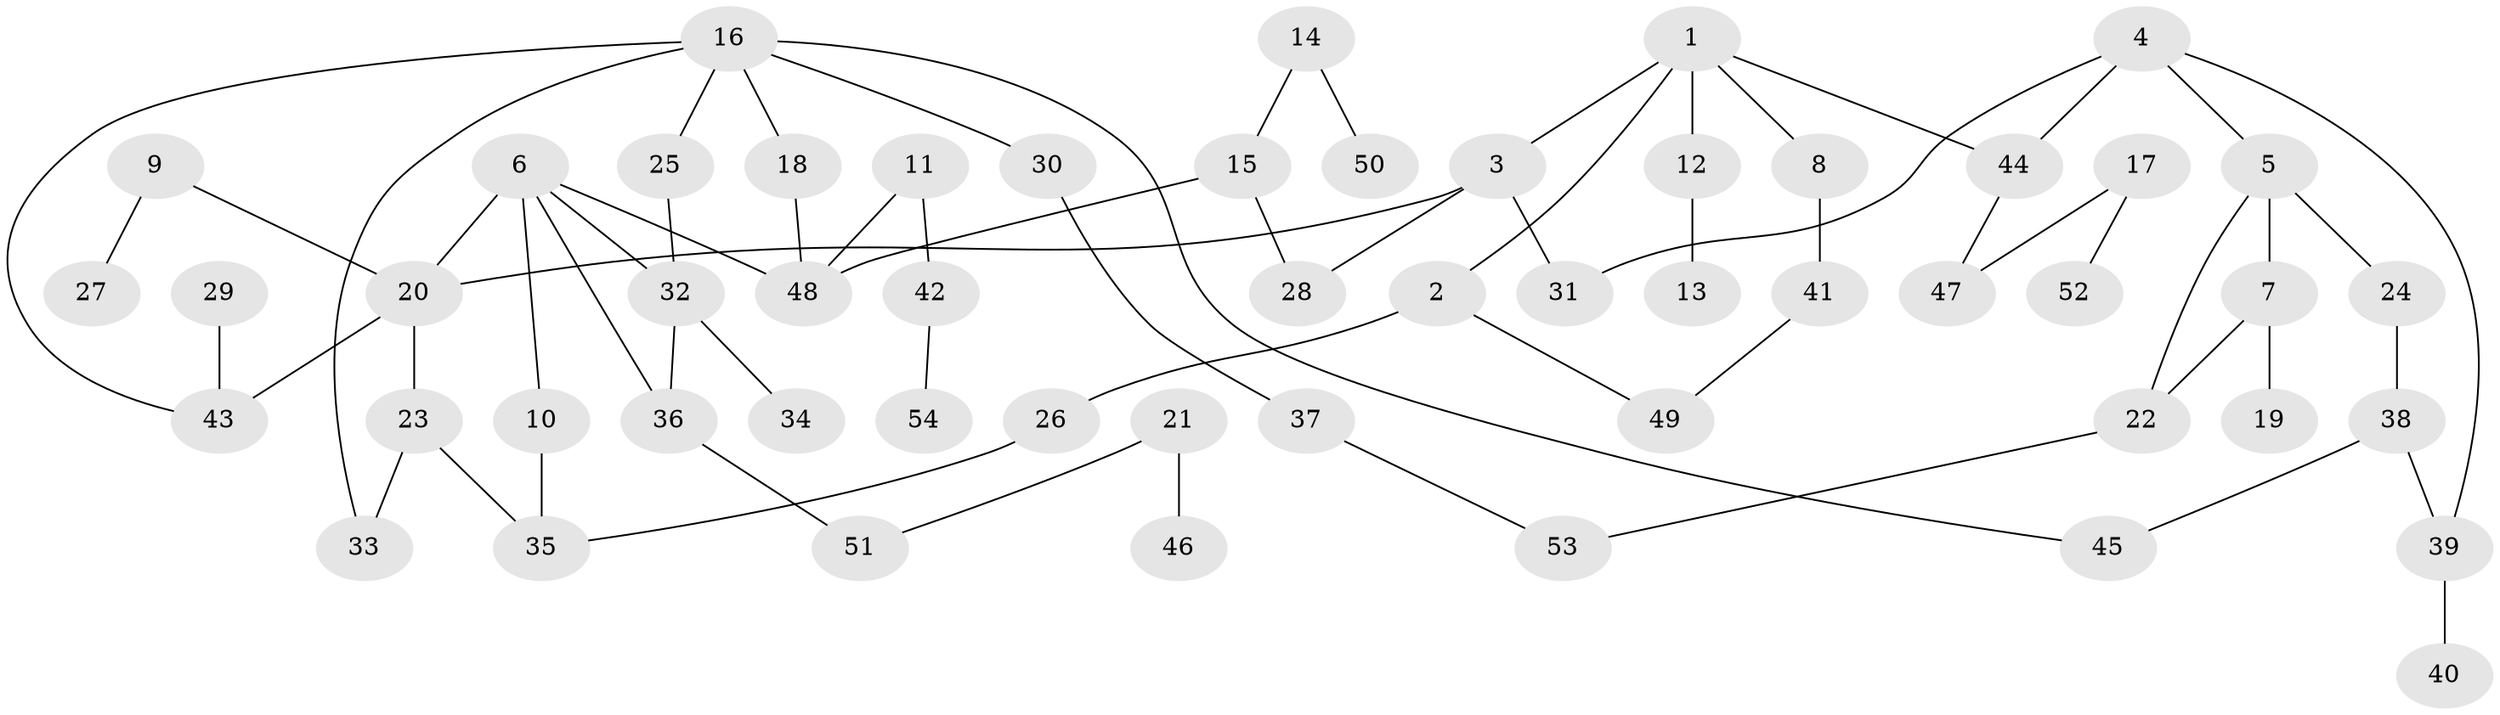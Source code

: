 // original degree distribution, {5: 0.039473684210526314, 3: 0.13157894736842105, 4: 0.10526315789473684, 6: 0.039473684210526314, 1: 0.27631578947368424, 2: 0.40789473684210525}
// Generated by graph-tools (version 1.1) at 2025/36/03/04/25 23:36:04]
// undirected, 54 vertices, 66 edges
graph export_dot {
  node [color=gray90,style=filled];
  1;
  2;
  3;
  4;
  5;
  6;
  7;
  8;
  9;
  10;
  11;
  12;
  13;
  14;
  15;
  16;
  17;
  18;
  19;
  20;
  21;
  22;
  23;
  24;
  25;
  26;
  27;
  28;
  29;
  30;
  31;
  32;
  33;
  34;
  35;
  36;
  37;
  38;
  39;
  40;
  41;
  42;
  43;
  44;
  45;
  46;
  47;
  48;
  49;
  50;
  51;
  52;
  53;
  54;
  1 -- 2 [weight=1.0];
  1 -- 3 [weight=1.0];
  1 -- 8 [weight=1.0];
  1 -- 12 [weight=1.0];
  1 -- 44 [weight=1.0];
  2 -- 26 [weight=1.0];
  2 -- 49 [weight=1.0];
  3 -- 20 [weight=1.0];
  3 -- 28 [weight=1.0];
  3 -- 31 [weight=1.0];
  4 -- 5 [weight=1.0];
  4 -- 31 [weight=1.0];
  4 -- 39 [weight=1.0];
  4 -- 44 [weight=1.0];
  5 -- 7 [weight=1.0];
  5 -- 22 [weight=1.0];
  5 -- 24 [weight=1.0];
  6 -- 10 [weight=1.0];
  6 -- 20 [weight=2.0];
  6 -- 32 [weight=1.0];
  6 -- 36 [weight=1.0];
  6 -- 48 [weight=1.0];
  7 -- 19 [weight=1.0];
  7 -- 22 [weight=1.0];
  8 -- 41 [weight=1.0];
  9 -- 20 [weight=1.0];
  9 -- 27 [weight=1.0];
  10 -- 35 [weight=1.0];
  11 -- 42 [weight=1.0];
  11 -- 48 [weight=1.0];
  12 -- 13 [weight=1.0];
  14 -- 15 [weight=1.0];
  14 -- 50 [weight=1.0];
  15 -- 28 [weight=1.0];
  15 -- 48 [weight=1.0];
  16 -- 18 [weight=1.0];
  16 -- 25 [weight=1.0];
  16 -- 30 [weight=1.0];
  16 -- 33 [weight=1.0];
  16 -- 43 [weight=1.0];
  16 -- 45 [weight=1.0];
  17 -- 47 [weight=1.0];
  17 -- 52 [weight=1.0];
  18 -- 48 [weight=1.0];
  20 -- 23 [weight=1.0];
  20 -- 43 [weight=1.0];
  21 -- 46 [weight=1.0];
  21 -- 51 [weight=1.0];
  22 -- 53 [weight=1.0];
  23 -- 33 [weight=1.0];
  23 -- 35 [weight=1.0];
  24 -- 38 [weight=1.0];
  25 -- 32 [weight=1.0];
  26 -- 35 [weight=1.0];
  29 -- 43 [weight=1.0];
  30 -- 37 [weight=1.0];
  32 -- 34 [weight=1.0];
  32 -- 36 [weight=1.0];
  36 -- 51 [weight=1.0];
  37 -- 53 [weight=1.0];
  38 -- 39 [weight=1.0];
  38 -- 45 [weight=1.0];
  39 -- 40 [weight=1.0];
  41 -- 49 [weight=1.0];
  42 -- 54 [weight=1.0];
  44 -- 47 [weight=1.0];
}
